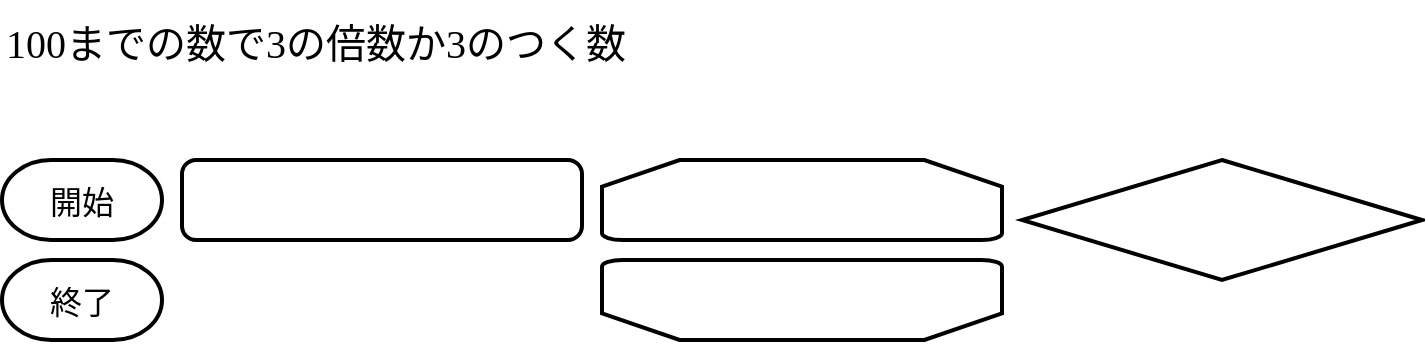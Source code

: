 <mxfile version="21.3.8" type="device">
  <diagram name="ページ1" id="D5p3RVC4t98DR3PqROP9">
    <mxGraphModel dx="1178" dy="786" grid="1" gridSize="10" guides="1" tooltips="1" connect="1" arrows="1" fold="1" page="1" pageScale="1" pageWidth="1169" pageHeight="827" math="0" shadow="0">
      <root>
        <mxCell id="0" />
        <mxCell id="1" parent="0" />
        <mxCell id="StKes1Bay4Hae8yV6QAt-11" value="100までの数で3の倍数か3のつく数" style="text;strokeColor=none;fillColor=none;align=left;verticalAlign=middle;rounded=0;fontFamily=BIZ UDPGothic;fontSize=20;" parent="1" vertex="1">
          <mxGeometry x="40" y="40" width="360" height="40" as="geometry" />
        </mxCell>
        <mxCell id="9aM1dBj8owvEj4xOFZrg-1" value="開始" style="strokeWidth=2;shape=mxgraph.flowchart.terminator;fontFamily=BIZ UDPGothic;fontSize=16;" parent="1" vertex="1">
          <mxGeometry x="40" y="120" width="80" height="40" as="geometry" />
        </mxCell>
        <mxCell id="9aM1dBj8owvEj4xOFZrg-2" value="終了" style="strokeWidth=2;shape=mxgraph.flowchart.terminator;fontFamily=BIZ UDPGothic;fontSize=16;" parent="1" vertex="1">
          <mxGeometry x="40" y="170" width="80" height="40" as="geometry" />
        </mxCell>
        <mxCell id="9aM1dBj8owvEj4xOFZrg-6" value="" style="rounded=1;absoluteArcSize=1;arcSize=14;strokeWidth=2;fontFamily=BIZ UDPGothic;fontSize=16;" parent="1" vertex="1">
          <mxGeometry x="130" y="120" width="200" height="40" as="geometry" />
        </mxCell>
        <mxCell id="9aM1dBj8owvEj4xOFZrg-8" value="" style="strokeWidth=2;shape=mxgraph.flowchart.decision;fontFamily=BIZ UDPGothic;fontSize=16;" parent="1" vertex="1">
          <mxGeometry x="550" y="120" width="200" height="60" as="geometry" />
        </mxCell>
        <mxCell id="myxYvTdd0CNpiL3Pw92d-3" value="" style="strokeWidth=2;html=1;shape=mxgraph.flowchart.loop_limit;whiteSpace=wrap;rounded=1;strokeColor=default;fontFamily=BIZ UDPGothic;fontSize=16;fontColor=default;fillColor=default;" vertex="1" parent="1">
          <mxGeometry x="340" y="120" width="200" height="40" as="geometry" />
        </mxCell>
        <mxCell id="myxYvTdd0CNpiL3Pw92d-4" value="" style="strokeWidth=2;html=1;shape=mxgraph.flowchart.loop_limit;whiteSpace=wrap;rounded=1;strokeColor=default;fontFamily=BIZ UDPGothic;fontSize=16;fontColor=default;fillColor=default;direction=west;" vertex="1" parent="1">
          <mxGeometry x="340" y="170" width="200" height="40" as="geometry" />
        </mxCell>
      </root>
    </mxGraphModel>
  </diagram>
</mxfile>

